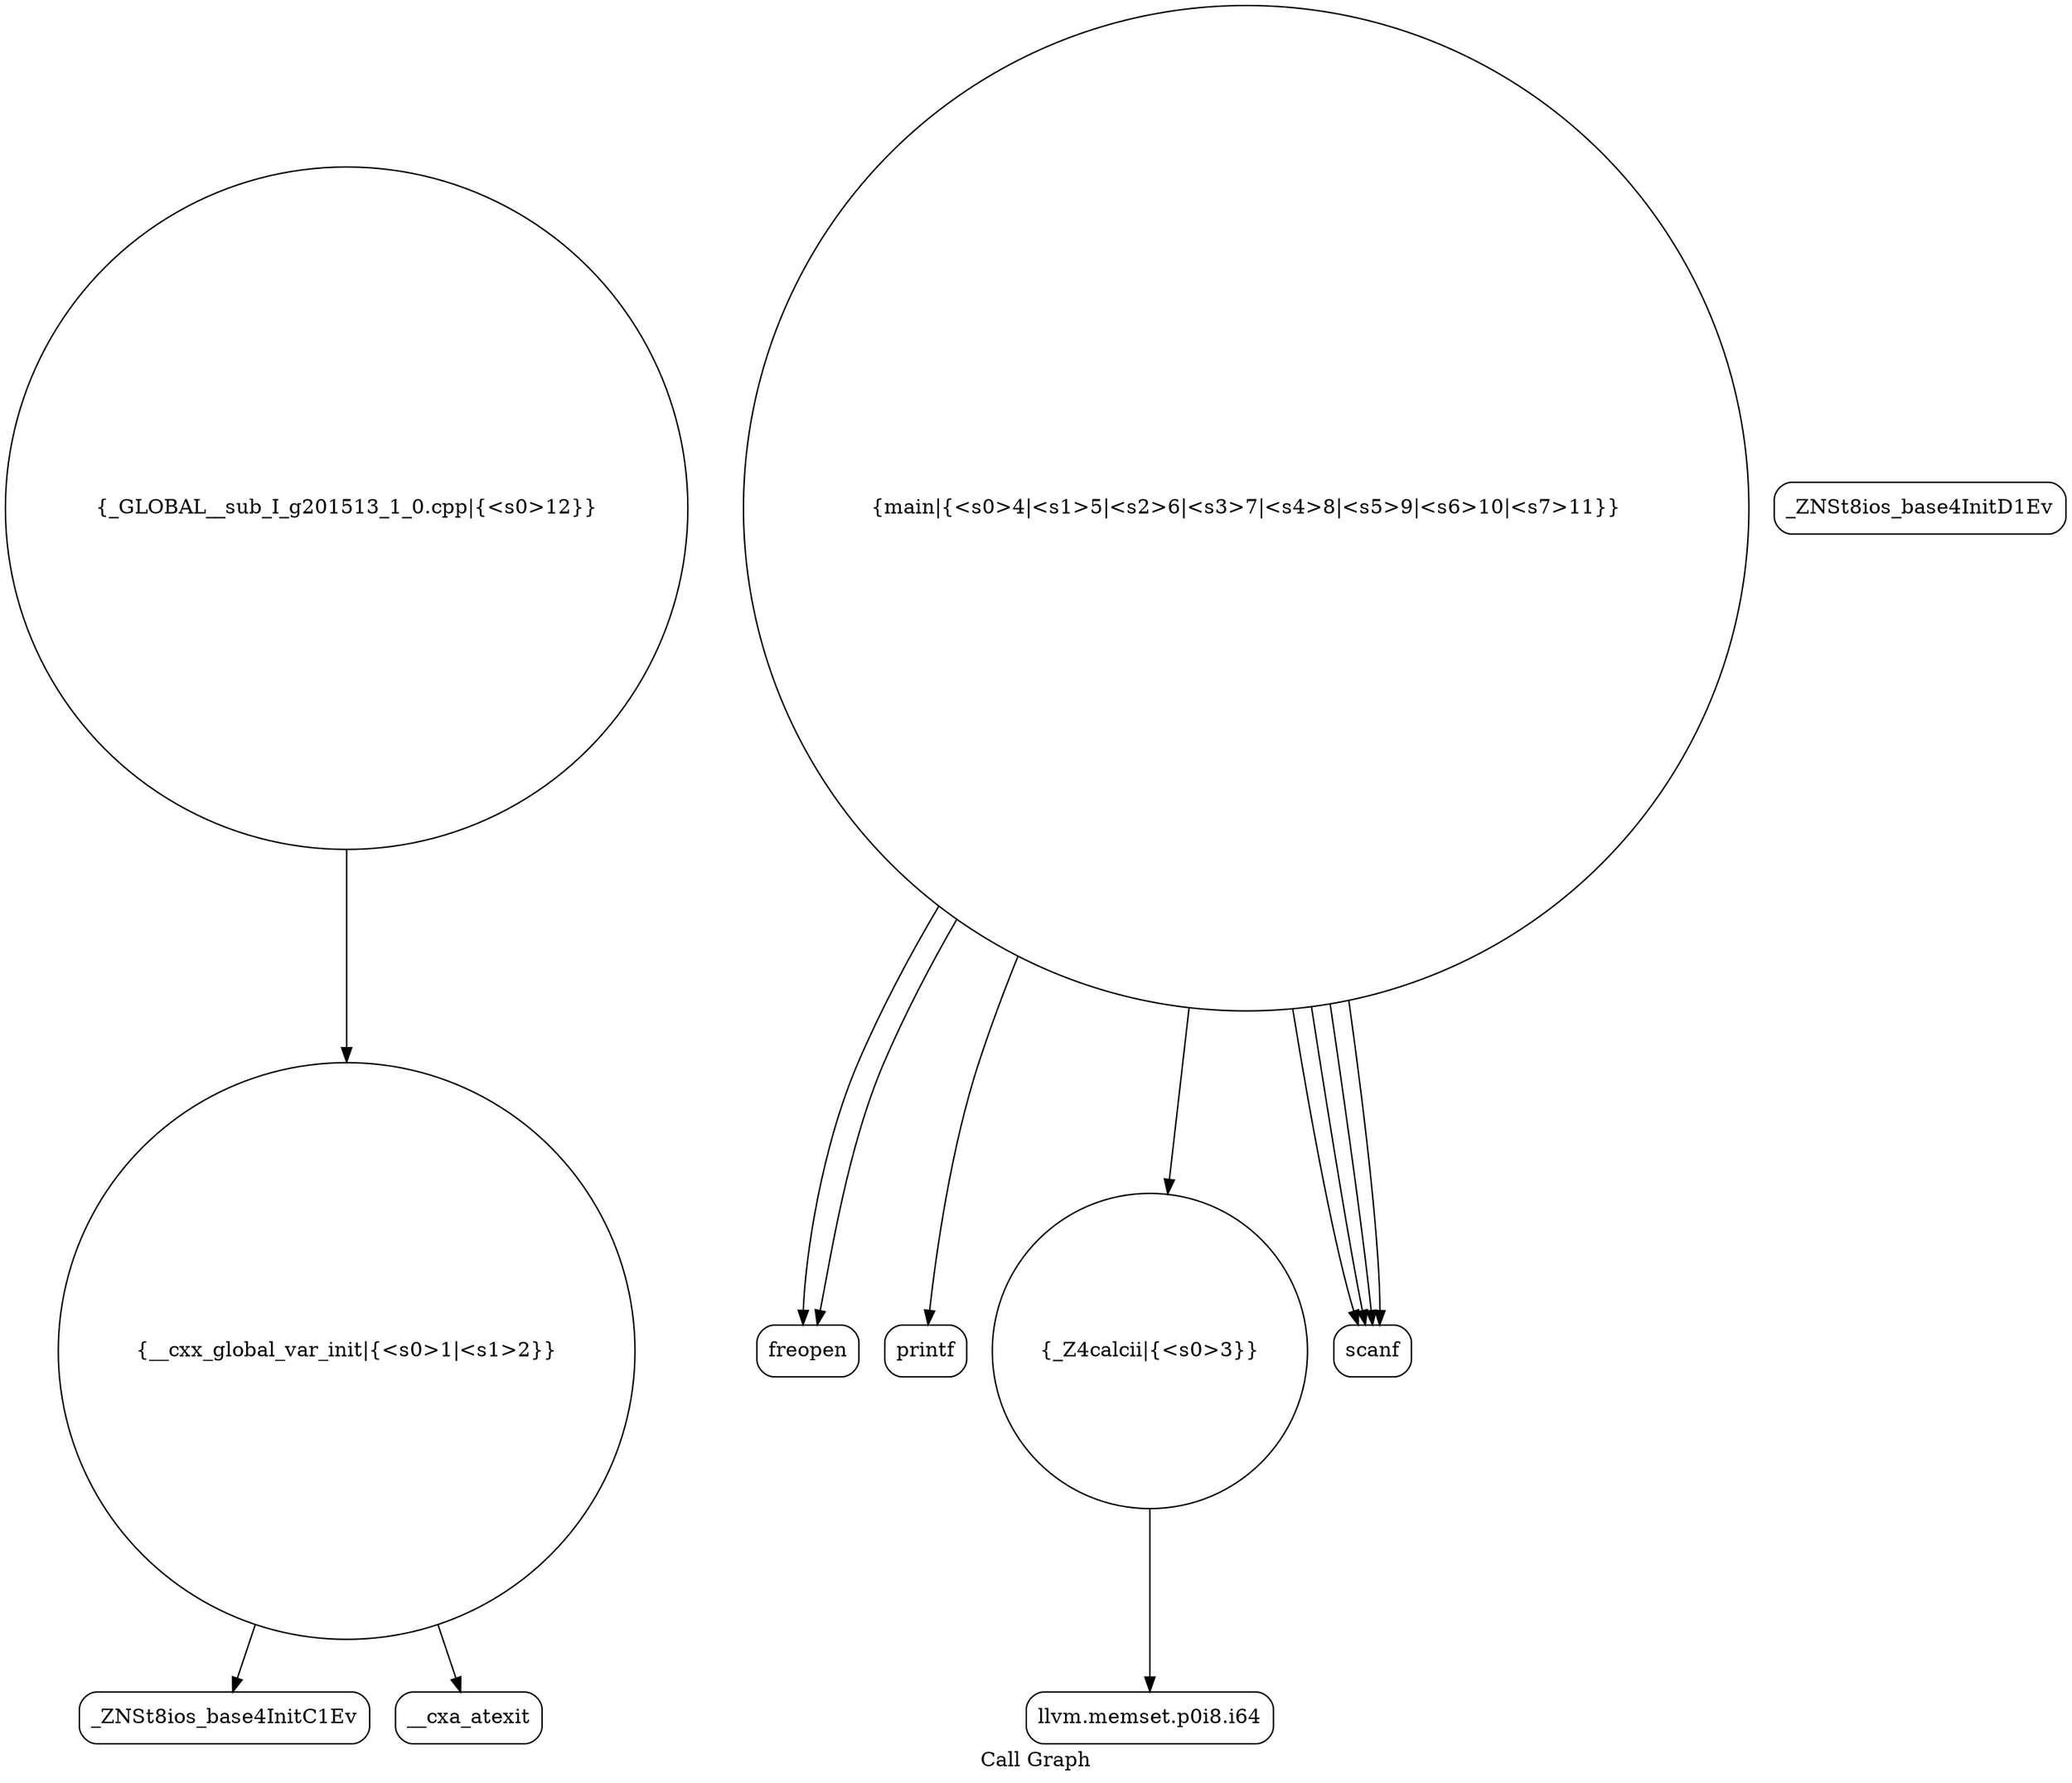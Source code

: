 digraph "Call Graph" {
	label="Call Graph";

	Node0x555eed5b83b0 [shape=record,shape=circle,label="{__cxx_global_var_init|{<s0>1|<s1>2}}"];
	Node0x555eed5b83b0:s0 -> Node0x555eed5b8840[color=black];
	Node0x555eed5b83b0:s1 -> Node0x555eed5b8940[color=black];
	Node0x555eed5b8b40 [shape=record,shape=Mrecord,label="{freopen}"];
	Node0x555eed5b88c0 [shape=record,shape=Mrecord,label="{_ZNSt8ios_base4InitD1Ev}"];
	Node0x555eed5b8c40 [shape=record,shape=Mrecord,label="{printf}"];
	Node0x555eed5b89c0 [shape=record,shape=circle,label="{_Z4calcii|{<s0>3}}"];
	Node0x555eed5b89c0:s0 -> Node0x555eed5b8a40[color=black];
	Node0x555eed5b8ac0 [shape=record,shape=circle,label="{main|{<s0>4|<s1>5|<s2>6|<s3>7|<s4>8|<s5>9|<s6>10|<s7>11}}"];
	Node0x555eed5b8ac0:s0 -> Node0x555eed5b8b40[color=black];
	Node0x555eed5b8ac0:s1 -> Node0x555eed5b8b40[color=black];
	Node0x555eed5b8ac0:s2 -> Node0x555eed5b8bc0[color=black];
	Node0x555eed5b8ac0:s3 -> Node0x555eed5b8bc0[color=black];
	Node0x555eed5b8ac0:s4 -> Node0x555eed5b8bc0[color=black];
	Node0x555eed5b8ac0:s5 -> Node0x555eed5b8bc0[color=black];
	Node0x555eed5b8ac0:s6 -> Node0x555eed5b89c0[color=black];
	Node0x555eed5b8ac0:s7 -> Node0x555eed5b8c40[color=black];
	Node0x555eed5b8840 [shape=record,shape=Mrecord,label="{_ZNSt8ios_base4InitC1Ev}"];
	Node0x555eed5b8bc0 [shape=record,shape=Mrecord,label="{scanf}"];
	Node0x555eed5b8940 [shape=record,shape=Mrecord,label="{__cxa_atexit}"];
	Node0x555eed5b8cc0 [shape=record,shape=circle,label="{_GLOBAL__sub_I_g201513_1_0.cpp|{<s0>12}}"];
	Node0x555eed5b8cc0:s0 -> Node0x555eed5b83b0[color=black];
	Node0x555eed5b8a40 [shape=record,shape=Mrecord,label="{llvm.memset.p0i8.i64}"];
}
